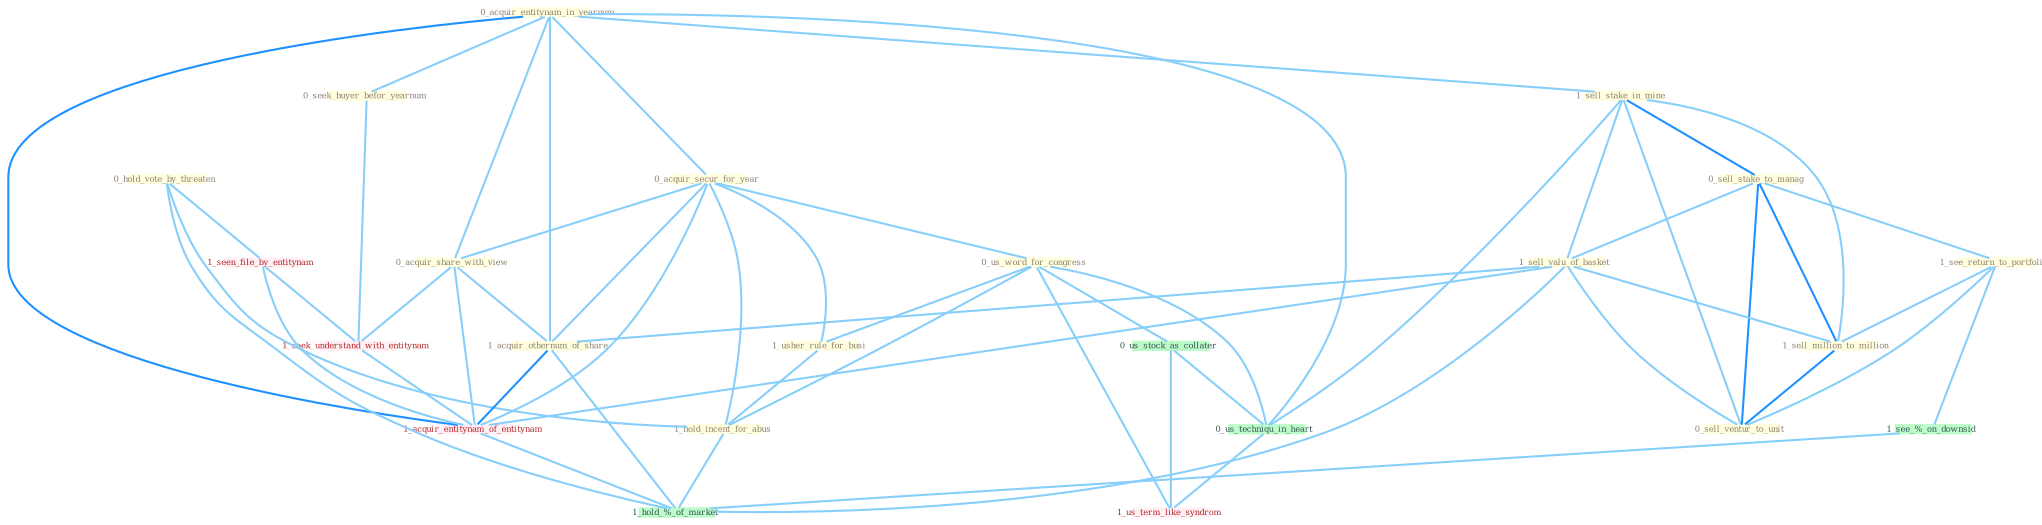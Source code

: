 Graph G{ 
    node
    [shape=polygon,style=filled,width=.5,height=.06,color="#BDFCC9",fixedsize=true,fontsize=4,
    fontcolor="#2f4f4f"];
    {node
    [color="#ffffe0", fontcolor="#8b7d6b"] "0_acquir_entitynam_in_yearnum " "0_seek_buyer_befor_yearnum " "0_acquir_secur_for_year " "0_us_word_for_congress " "1_sell_stake_in_mine " "0_hold_vote_by_threaten " "0_acquir_share_with_view " "1_usher_rule_for_busi " "0_sell_stake_to_manag " "1_see_return_to_portfolio " "1_sell_valu_of_basket " "1_acquir_othernum_of_share " "1_sell_million_to_million " "1_hold_incent_for_abus " "0_sell_ventur_to_unit "}
{node [color="#fff0f5", fontcolor="#b22222"] "1_seen_file_by_entitynam " "1_seek_understand_with_entitynam " "1_acquir_entitynam_of_entitynam " "1_us_term_like_syndrom "}
edge [color="#B0E2FF"];

	"0_acquir_entitynam_in_yearnum " -- "0_seek_buyer_befor_yearnum " [w="1", color="#87cefa" ];
	"0_acquir_entitynam_in_yearnum " -- "0_acquir_secur_for_year " [w="1", color="#87cefa" ];
	"0_acquir_entitynam_in_yearnum " -- "1_sell_stake_in_mine " [w="1", color="#87cefa" ];
	"0_acquir_entitynam_in_yearnum " -- "0_acquir_share_with_view " [w="1", color="#87cefa" ];
	"0_acquir_entitynam_in_yearnum " -- "1_acquir_othernum_of_share " [w="1", color="#87cefa" ];
	"0_acquir_entitynam_in_yearnum " -- "1_acquir_entitynam_of_entitynam " [w="2", color="#1e90ff" , len=0.8];
	"0_acquir_entitynam_in_yearnum " -- "0_us_techniqu_in_heart " [w="1", color="#87cefa" ];
	"0_seek_buyer_befor_yearnum " -- "1_seek_understand_with_entitynam " [w="1", color="#87cefa" ];
	"0_acquir_secur_for_year " -- "0_us_word_for_congress " [w="1", color="#87cefa" ];
	"0_acquir_secur_for_year " -- "0_acquir_share_with_view " [w="1", color="#87cefa" ];
	"0_acquir_secur_for_year " -- "1_usher_rule_for_busi " [w="1", color="#87cefa" ];
	"0_acquir_secur_for_year " -- "1_acquir_othernum_of_share " [w="1", color="#87cefa" ];
	"0_acquir_secur_for_year " -- "1_hold_incent_for_abus " [w="1", color="#87cefa" ];
	"0_acquir_secur_for_year " -- "1_acquir_entitynam_of_entitynam " [w="1", color="#87cefa" ];
	"0_us_word_for_congress " -- "1_usher_rule_for_busi " [w="1", color="#87cefa" ];
	"0_us_word_for_congress " -- "1_hold_incent_for_abus " [w="1", color="#87cefa" ];
	"0_us_word_for_congress " -- "0_us_stock_as_collater " [w="1", color="#87cefa" ];
	"0_us_word_for_congress " -- "0_us_techniqu_in_heart " [w="1", color="#87cefa" ];
	"0_us_word_for_congress " -- "1_us_term_like_syndrom " [w="1", color="#87cefa" ];
	"1_sell_stake_in_mine " -- "0_sell_stake_to_manag " [w="2", color="#1e90ff" , len=0.8];
	"1_sell_stake_in_mine " -- "1_sell_valu_of_basket " [w="1", color="#87cefa" ];
	"1_sell_stake_in_mine " -- "1_sell_million_to_million " [w="1", color="#87cefa" ];
	"1_sell_stake_in_mine " -- "0_sell_ventur_to_unit " [w="1", color="#87cefa" ];
	"1_sell_stake_in_mine " -- "0_us_techniqu_in_heart " [w="1", color="#87cefa" ];
	"0_hold_vote_by_threaten " -- "1_hold_incent_for_abus " [w="1", color="#87cefa" ];
	"0_hold_vote_by_threaten " -- "1_seen_file_by_entitynam " [w="1", color="#87cefa" ];
	"0_hold_vote_by_threaten " -- "1_hold_%_of_market " [w="1", color="#87cefa" ];
	"0_acquir_share_with_view " -- "1_acquir_othernum_of_share " [w="1", color="#87cefa" ];
	"0_acquir_share_with_view " -- "1_seek_understand_with_entitynam " [w="1", color="#87cefa" ];
	"0_acquir_share_with_view " -- "1_acquir_entitynam_of_entitynam " [w="1", color="#87cefa" ];
	"1_usher_rule_for_busi " -- "1_hold_incent_for_abus " [w="1", color="#87cefa" ];
	"0_sell_stake_to_manag " -- "1_see_return_to_portfolio " [w="1", color="#87cefa" ];
	"0_sell_stake_to_manag " -- "1_sell_valu_of_basket " [w="1", color="#87cefa" ];
	"0_sell_stake_to_manag " -- "1_sell_million_to_million " [w="2", color="#1e90ff" , len=0.8];
	"0_sell_stake_to_manag " -- "0_sell_ventur_to_unit " [w="2", color="#1e90ff" , len=0.8];
	"1_see_return_to_portfolio " -- "1_sell_million_to_million " [w="1", color="#87cefa" ];
	"1_see_return_to_portfolio " -- "0_sell_ventur_to_unit " [w="1", color="#87cefa" ];
	"1_see_return_to_portfolio " -- "1_see_%_on_downsid " [w="1", color="#87cefa" ];
	"1_sell_valu_of_basket " -- "1_acquir_othernum_of_share " [w="1", color="#87cefa" ];
	"1_sell_valu_of_basket " -- "1_sell_million_to_million " [w="1", color="#87cefa" ];
	"1_sell_valu_of_basket " -- "0_sell_ventur_to_unit " [w="1", color="#87cefa" ];
	"1_sell_valu_of_basket " -- "1_acquir_entitynam_of_entitynam " [w="1", color="#87cefa" ];
	"1_sell_valu_of_basket " -- "1_hold_%_of_market " [w="1", color="#87cefa" ];
	"1_acquir_othernum_of_share " -- "1_acquir_entitynam_of_entitynam " [w="2", color="#1e90ff" , len=0.8];
	"1_acquir_othernum_of_share " -- "1_hold_%_of_market " [w="1", color="#87cefa" ];
	"1_sell_million_to_million " -- "0_sell_ventur_to_unit " [w="2", color="#1e90ff" , len=0.8];
	"1_hold_incent_for_abus " -- "1_hold_%_of_market " [w="1", color="#87cefa" ];
	"1_seen_file_by_entitynam " -- "1_seek_understand_with_entitynam " [w="1", color="#87cefa" ];
	"1_seen_file_by_entitynam " -- "1_acquir_entitynam_of_entitynam " [w="1", color="#87cefa" ];
	"0_us_stock_as_collater " -- "0_us_techniqu_in_heart " [w="1", color="#87cefa" ];
	"0_us_stock_as_collater " -- "1_us_term_like_syndrom " [w="1", color="#87cefa" ];
	"1_seek_understand_with_entitynam " -- "1_acquir_entitynam_of_entitynam " [w="1", color="#87cefa" ];
	"1_acquir_entitynam_of_entitynam " -- "1_hold_%_of_market " [w="1", color="#87cefa" ];
	"0_us_techniqu_in_heart " -- "1_us_term_like_syndrom " [w="1", color="#87cefa" ];
	"1_see_%_on_downsid " -- "1_hold_%_of_market " [w="1", color="#87cefa" ];
}